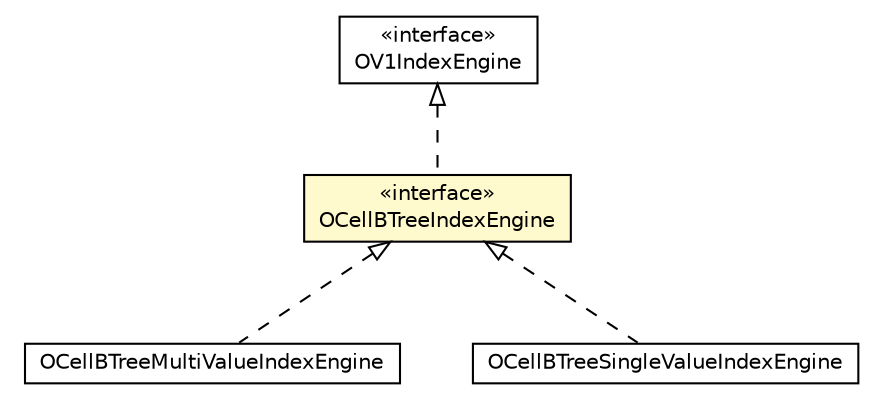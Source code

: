 #!/usr/local/bin/dot
#
# Class diagram 
# Generated by UMLGraph version R5_6-24-gf6e263 (http://www.umlgraph.org/)
#

digraph G {
	edge [fontname="Helvetica",fontsize=10,labelfontname="Helvetica",labelfontsize=10];
	node [fontname="Helvetica",fontsize=10,shape=plaintext];
	nodesep=0.25;
	ranksep=0.5;
	// com.orientechnologies.orient.core.index.engine.OV1IndexEngine
	c1647098 [label=<<table title="com.orientechnologies.orient.core.index.engine.OV1IndexEngine" border="0" cellborder="1" cellspacing="0" cellpadding="2" port="p" href="../OV1IndexEngine.html">
		<tr><td><table border="0" cellspacing="0" cellpadding="1">
<tr><td align="center" balign="center"> &#171;interface&#187; </td></tr>
<tr><td align="center" balign="center"> OV1IndexEngine </td></tr>
		</table></td></tr>
		</table>>, URL="../OV1IndexEngine.html", fontname="Helvetica", fontcolor="black", fontsize=10.0];
	// com.orientechnologies.orient.core.index.engine.v1.OCellBTreeMultiValueIndexEngine
	c1647104 [label=<<table title="com.orientechnologies.orient.core.index.engine.v1.OCellBTreeMultiValueIndexEngine" border="0" cellborder="1" cellspacing="0" cellpadding="2" port="p" href="./OCellBTreeMultiValueIndexEngine.html">
		<tr><td><table border="0" cellspacing="0" cellpadding="1">
<tr><td align="center" balign="center"> OCellBTreeMultiValueIndexEngine </td></tr>
		</table></td></tr>
		</table>>, URL="./OCellBTreeMultiValueIndexEngine.html", fontname="Helvetica", fontcolor="black", fontsize=10.0];
	// com.orientechnologies.orient.core.index.engine.v1.OCellBTreeSingleValueIndexEngine
	c1647105 [label=<<table title="com.orientechnologies.orient.core.index.engine.v1.OCellBTreeSingleValueIndexEngine" border="0" cellborder="1" cellspacing="0" cellpadding="2" port="p" href="./OCellBTreeSingleValueIndexEngine.html">
		<tr><td><table border="0" cellspacing="0" cellpadding="1">
<tr><td align="center" balign="center"> OCellBTreeSingleValueIndexEngine </td></tr>
		</table></td></tr>
		</table>>, URL="./OCellBTreeSingleValueIndexEngine.html", fontname="Helvetica", fontcolor="black", fontsize=10.0];
	// com.orientechnologies.orient.core.index.engine.v1.OCellBTreeIndexEngine
	c1647106 [label=<<table title="com.orientechnologies.orient.core.index.engine.v1.OCellBTreeIndexEngine" border="0" cellborder="1" cellspacing="0" cellpadding="2" port="p" bgcolor="lemonChiffon" href="./OCellBTreeIndexEngine.html">
		<tr><td><table border="0" cellspacing="0" cellpadding="1">
<tr><td align="center" balign="center"> &#171;interface&#187; </td></tr>
<tr><td align="center" balign="center"> OCellBTreeIndexEngine </td></tr>
		</table></td></tr>
		</table>>, URL="./OCellBTreeIndexEngine.html", fontname="Helvetica", fontcolor="black", fontsize=10.0];
	//com.orientechnologies.orient.core.index.engine.v1.OCellBTreeMultiValueIndexEngine implements com.orientechnologies.orient.core.index.engine.v1.OCellBTreeIndexEngine
	c1647106:p -> c1647104:p [dir=back,arrowtail=empty,style=dashed];
	//com.orientechnologies.orient.core.index.engine.v1.OCellBTreeSingleValueIndexEngine implements com.orientechnologies.orient.core.index.engine.v1.OCellBTreeIndexEngine
	c1647106:p -> c1647105:p [dir=back,arrowtail=empty,style=dashed];
	//com.orientechnologies.orient.core.index.engine.v1.OCellBTreeIndexEngine implements com.orientechnologies.orient.core.index.engine.OV1IndexEngine
	c1647098:p -> c1647106:p [dir=back,arrowtail=empty,style=dashed];
}

